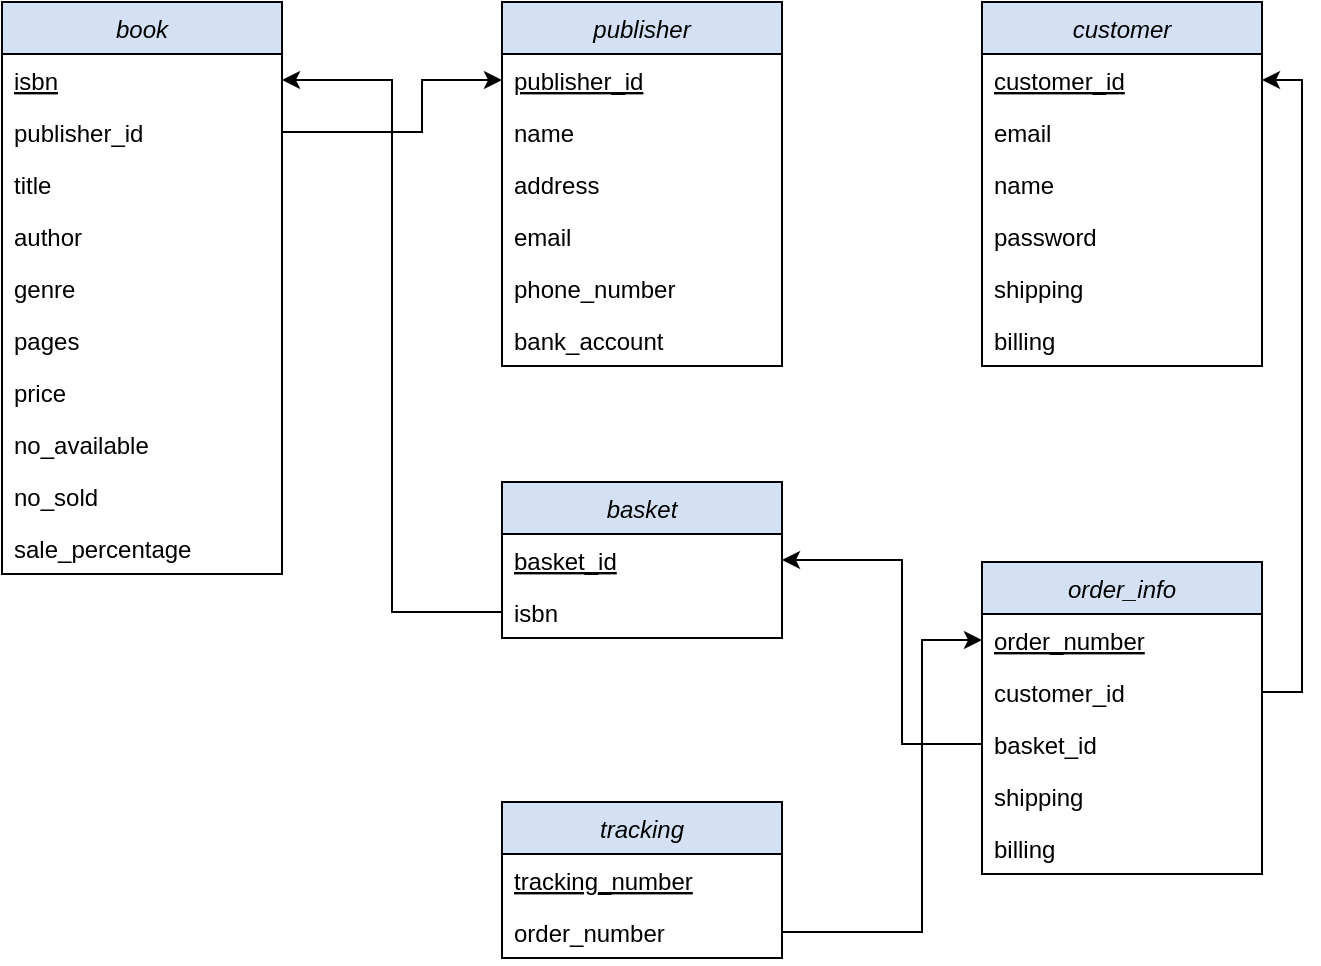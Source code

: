 <mxfile version="16.0.0" type="device"><diagram id="rzOrJ2mNVfrSNOzD0fhR" name="Page-1"><mxGraphModel dx="1342" dy="857" grid="1" gridSize="10" guides="1" tooltips="1" connect="1" arrows="1" fold="1" page="1" pageScale="1" pageWidth="850" pageHeight="1100" math="0" shadow="0"><root><mxCell id="0"/><mxCell id="1" parent="0"/><mxCell id="O2KSAKkRzyeLpv7PkUmw-11" value="publisher" style="swimlane;fontStyle=2;childLayout=stackLayout;horizontal=1;startSize=26;fillColor=#D4E1F5;horizontalStack=0;resizeParent=1;resizeParentMax=0;resizeLast=0;collapsible=1;marginBottom=0;" parent="1" vertex="1"><mxGeometry x="280" y="40" width="140" height="182" as="geometry"/></mxCell><mxCell id="O2KSAKkRzyeLpv7PkUmw-12" value="publisher_id" style="text;strokeColor=none;fillColor=none;align=left;verticalAlign=top;spacingLeft=4;spacingRight=4;overflow=hidden;rotatable=0;points=[[0,0.5],[1,0.5]];portConstraint=eastwest;fontStyle=4" parent="O2KSAKkRzyeLpv7PkUmw-11" vertex="1"><mxGeometry y="26" width="140" height="26" as="geometry"/></mxCell><mxCell id="O2KSAKkRzyeLpv7PkUmw-13" value="name" style="text;strokeColor=none;fillColor=none;align=left;verticalAlign=top;spacingLeft=4;spacingRight=4;overflow=hidden;rotatable=0;points=[[0,0.5],[1,0.5]];portConstraint=eastwest;" parent="O2KSAKkRzyeLpv7PkUmw-11" vertex="1"><mxGeometry y="52" width="140" height="26" as="geometry"/></mxCell><mxCell id="O2KSAKkRzyeLpv7PkUmw-14" value="address" style="text;strokeColor=none;fillColor=none;align=left;verticalAlign=top;spacingLeft=4;spacingRight=4;overflow=hidden;rotatable=0;points=[[0,0.5],[1,0.5]];portConstraint=eastwest;" parent="O2KSAKkRzyeLpv7PkUmw-11" vertex="1"><mxGeometry y="78" width="140" height="26" as="geometry"/></mxCell><mxCell id="O2KSAKkRzyeLpv7PkUmw-15" value="email" style="text;strokeColor=none;fillColor=none;align=left;verticalAlign=top;spacingLeft=4;spacingRight=4;overflow=hidden;rotatable=0;points=[[0,0.5],[1,0.5]];portConstraint=eastwest;" parent="O2KSAKkRzyeLpv7PkUmw-11" vertex="1"><mxGeometry y="104" width="140" height="26" as="geometry"/></mxCell><mxCell id="O2KSAKkRzyeLpv7PkUmw-16" value="phone_number" style="text;strokeColor=none;fillColor=none;align=left;verticalAlign=top;spacingLeft=4;spacingRight=4;overflow=hidden;rotatable=0;points=[[0,0.5],[1,0.5]];portConstraint=eastwest;" parent="O2KSAKkRzyeLpv7PkUmw-11" vertex="1"><mxGeometry y="130" width="140" height="26" as="geometry"/></mxCell><mxCell id="O2KSAKkRzyeLpv7PkUmw-17" value="bank_account" style="text;strokeColor=none;fillColor=none;align=left;verticalAlign=top;spacingLeft=4;spacingRight=4;overflow=hidden;rotatable=0;points=[[0,0.5],[1,0.5]];portConstraint=eastwest;" parent="O2KSAKkRzyeLpv7PkUmw-11" vertex="1"><mxGeometry y="156" width="140" height="26" as="geometry"/></mxCell><mxCell id="O2KSAKkRzyeLpv7PkUmw-19" value="book" style="swimlane;fontStyle=2;childLayout=stackLayout;horizontal=1;startSize=26;fillColor=#D4E1F5;horizontalStack=0;resizeParent=1;resizeParentMax=0;resizeLast=0;collapsible=1;marginBottom=0;" parent="1" vertex="1"><mxGeometry x="30" y="40" width="140" height="286" as="geometry"/></mxCell><mxCell id="O2KSAKkRzyeLpv7PkUmw-20" value="isbn" style="text;strokeColor=none;fillColor=none;align=left;verticalAlign=top;spacingLeft=4;spacingRight=4;overflow=hidden;rotatable=0;points=[[0,0.5],[1,0.5]];portConstraint=eastwest;fontStyle=4" parent="O2KSAKkRzyeLpv7PkUmw-19" vertex="1"><mxGeometry y="26" width="140" height="26" as="geometry"/></mxCell><mxCell id="O2KSAKkRzyeLpv7PkUmw-24" value="publisher_id" style="text;strokeColor=none;fillColor=none;align=left;verticalAlign=top;spacingLeft=4;spacingRight=4;overflow=hidden;rotatable=0;points=[[0,0.5],[1,0.5]];portConstraint=eastwest;fontStyle=0" parent="O2KSAKkRzyeLpv7PkUmw-19" vertex="1"><mxGeometry y="52" width="140" height="26" as="geometry"/></mxCell><mxCell id="O2KSAKkRzyeLpv7PkUmw-21" value="title" style="text;strokeColor=none;fillColor=none;align=left;verticalAlign=top;spacingLeft=4;spacingRight=4;overflow=hidden;rotatable=0;points=[[0,0.5],[1,0.5]];portConstraint=eastwest;" parent="O2KSAKkRzyeLpv7PkUmw-19" vertex="1"><mxGeometry y="78" width="140" height="26" as="geometry"/></mxCell><mxCell id="O2KSAKkRzyeLpv7PkUmw-22" value="author" style="text;strokeColor=none;fillColor=none;align=left;verticalAlign=top;spacingLeft=4;spacingRight=4;overflow=hidden;rotatable=0;points=[[0,0.5],[1,0.5]];portConstraint=eastwest;" parent="O2KSAKkRzyeLpv7PkUmw-19" vertex="1"><mxGeometry y="104" width="140" height="26" as="geometry"/></mxCell><mxCell id="O2KSAKkRzyeLpv7PkUmw-23" value="genre" style="text;strokeColor=none;fillColor=none;align=left;verticalAlign=top;spacingLeft=4;spacingRight=4;overflow=hidden;rotatable=0;points=[[0,0.5],[1,0.5]];portConstraint=eastwest;" parent="O2KSAKkRzyeLpv7PkUmw-19" vertex="1"><mxGeometry y="130" width="140" height="26" as="geometry"/></mxCell><mxCell id="O2KSAKkRzyeLpv7PkUmw-25" value="pages" style="text;strokeColor=none;fillColor=none;align=left;verticalAlign=top;spacingLeft=4;spacingRight=4;overflow=hidden;rotatable=0;points=[[0,0.5],[1,0.5]];portConstraint=eastwest;" parent="O2KSAKkRzyeLpv7PkUmw-19" vertex="1"><mxGeometry y="156" width="140" height="26" as="geometry"/></mxCell><mxCell id="O2KSAKkRzyeLpv7PkUmw-26" value="price" style="text;strokeColor=none;fillColor=none;align=left;verticalAlign=top;spacingLeft=4;spacingRight=4;overflow=hidden;rotatable=0;points=[[0,0.5],[1,0.5]];portConstraint=eastwest;" parent="O2KSAKkRzyeLpv7PkUmw-19" vertex="1"><mxGeometry y="182" width="140" height="26" as="geometry"/></mxCell><mxCell id="ddH6gw-d-33KzTxHczzw-1" value="no_available" style="text;strokeColor=none;fillColor=none;align=left;verticalAlign=top;spacingLeft=4;spacingRight=4;overflow=hidden;rotatable=0;points=[[0,0.5],[1,0.5]];portConstraint=eastwest;" parent="O2KSAKkRzyeLpv7PkUmw-19" vertex="1"><mxGeometry y="208" width="140" height="26" as="geometry"/></mxCell><mxCell id="ddH6gw-d-33KzTxHczzw-2" value="no_sold" style="text;strokeColor=none;fillColor=none;align=left;verticalAlign=top;spacingLeft=4;spacingRight=4;overflow=hidden;rotatable=0;points=[[0,0.5],[1,0.5]];portConstraint=eastwest;" parent="O2KSAKkRzyeLpv7PkUmw-19" vertex="1"><mxGeometry y="234" width="140" height="26" as="geometry"/></mxCell><mxCell id="qJdLEM6f0-66VdHVo_iP-2" value="sale_percentage" style="text;strokeColor=none;fillColor=none;align=left;verticalAlign=top;spacingLeft=4;spacingRight=4;overflow=hidden;rotatable=0;points=[[0,0.5],[1,0.5]];portConstraint=eastwest;" parent="O2KSAKkRzyeLpv7PkUmw-19" vertex="1"><mxGeometry y="260" width="140" height="26" as="geometry"/></mxCell><mxCell id="O2KSAKkRzyeLpv7PkUmw-31" value="basket" style="swimlane;fontStyle=2;childLayout=stackLayout;horizontal=1;startSize=26;fillColor=#D4E1F5;horizontalStack=0;resizeParent=1;resizeParentMax=0;resizeLast=0;collapsible=1;marginBottom=0;" parent="1" vertex="1"><mxGeometry x="280" y="280" width="140" height="78" as="geometry"/></mxCell><mxCell id="O2KSAKkRzyeLpv7PkUmw-32" value="basket_id" style="text;strokeColor=none;fillColor=none;align=left;verticalAlign=top;spacingLeft=4;spacingRight=4;overflow=hidden;rotatable=0;points=[[0,0.5],[1,0.5]];portConstraint=eastwest;fontStyle=4" parent="O2KSAKkRzyeLpv7PkUmw-31" vertex="1"><mxGeometry y="26" width="140" height="26" as="geometry"/></mxCell><mxCell id="O2KSAKkRzyeLpv7PkUmw-33" value="isbn" style="text;strokeColor=none;fillColor=none;align=left;verticalAlign=top;spacingLeft=4;spacingRight=4;overflow=hidden;rotatable=0;points=[[0,0.5],[1,0.5]];portConstraint=eastwest;fontStyle=0" parent="O2KSAKkRzyeLpv7PkUmw-31" vertex="1"><mxGeometry y="52" width="140" height="26" as="geometry"/></mxCell><mxCell id="O2KSAKkRzyeLpv7PkUmw-36" style="edgeStyle=orthogonalEdgeStyle;rounded=0;orthogonalLoop=1;jettySize=auto;html=1;exitX=0;exitY=0.5;exitDx=0;exitDy=0;entryX=1;entryY=0.5;entryDx=0;entryDy=0;" parent="1" source="O2KSAKkRzyeLpv7PkUmw-33" target="O2KSAKkRzyeLpv7PkUmw-20" edge="1"><mxGeometry relative="1" as="geometry"/></mxCell><mxCell id="O2KSAKkRzyeLpv7PkUmw-37" value="customer" style="swimlane;fontStyle=2;childLayout=stackLayout;horizontal=1;startSize=26;fillColor=#D4E1F5;horizontalStack=0;resizeParent=1;resizeParentMax=0;resizeLast=0;collapsible=1;marginBottom=0;" parent="1" vertex="1"><mxGeometry x="520" y="40" width="140" height="182" as="geometry"/></mxCell><mxCell id="O2KSAKkRzyeLpv7PkUmw-38" value="customer_id" style="text;strokeColor=none;fillColor=none;align=left;verticalAlign=top;spacingLeft=4;spacingRight=4;overflow=hidden;rotatable=0;points=[[0,0.5],[1,0.5]];portConstraint=eastwest;fontStyle=4" parent="O2KSAKkRzyeLpv7PkUmw-37" vertex="1"><mxGeometry y="26" width="140" height="26" as="geometry"/></mxCell><mxCell id="O2KSAKkRzyeLpv7PkUmw-39" value="email" style="text;strokeColor=none;fillColor=none;align=left;verticalAlign=top;spacingLeft=4;spacingRight=4;overflow=hidden;rotatable=0;points=[[0,0.5],[1,0.5]];portConstraint=eastwest;" parent="O2KSAKkRzyeLpv7PkUmw-37" vertex="1"><mxGeometry y="52" width="140" height="26" as="geometry"/></mxCell><mxCell id="O2KSAKkRzyeLpv7PkUmw-40" value="name" style="text;strokeColor=none;fillColor=none;align=left;verticalAlign=top;spacingLeft=4;spacingRight=4;overflow=hidden;rotatable=0;points=[[0,0.5],[1,0.5]];portConstraint=eastwest;" parent="O2KSAKkRzyeLpv7PkUmw-37" vertex="1"><mxGeometry y="78" width="140" height="26" as="geometry"/></mxCell><mxCell id="O2KSAKkRzyeLpv7PkUmw-42" value="password" style="text;strokeColor=none;fillColor=none;align=left;verticalAlign=top;spacingLeft=4;spacingRight=4;overflow=hidden;rotatable=0;points=[[0,0.5],[1,0.5]];portConstraint=eastwest;" parent="O2KSAKkRzyeLpv7PkUmw-37" vertex="1"><mxGeometry y="104" width="140" height="26" as="geometry"/></mxCell><mxCell id="O2KSAKkRzyeLpv7PkUmw-43" value="shipping" style="text;strokeColor=none;fillColor=none;align=left;verticalAlign=top;spacingLeft=4;spacingRight=4;overflow=hidden;rotatable=0;points=[[0,0.5],[1,0.5]];portConstraint=eastwest;" parent="O2KSAKkRzyeLpv7PkUmw-37" vertex="1"><mxGeometry y="130" width="140" height="26" as="geometry"/></mxCell><mxCell id="O2KSAKkRzyeLpv7PkUmw-44" value="billing" style="text;strokeColor=none;fillColor=none;align=left;verticalAlign=top;spacingLeft=4;spacingRight=4;overflow=hidden;rotatable=0;points=[[0,0.5],[1,0.5]];portConstraint=eastwest;" parent="O2KSAKkRzyeLpv7PkUmw-37" vertex="1"><mxGeometry y="156" width="140" height="26" as="geometry"/></mxCell><mxCell id="O2KSAKkRzyeLpv7PkUmw-46" value="order_info" style="swimlane;fontStyle=2;childLayout=stackLayout;horizontal=1;startSize=26;fillColor=#D4E1F5;horizontalStack=0;resizeParent=1;resizeParentMax=0;resizeLast=0;collapsible=1;marginBottom=0;" parent="1" vertex="1"><mxGeometry x="520" y="320" width="140" height="156" as="geometry"/></mxCell><mxCell id="O2KSAKkRzyeLpv7PkUmw-47" value="order_number" style="text;strokeColor=none;fillColor=none;align=left;verticalAlign=top;spacingLeft=4;spacingRight=4;overflow=hidden;rotatable=0;points=[[0,0.5],[1,0.5]];portConstraint=eastwest;fontStyle=4" parent="O2KSAKkRzyeLpv7PkUmw-46" vertex="1"><mxGeometry y="26" width="140" height="26" as="geometry"/></mxCell><mxCell id="O2KSAKkRzyeLpv7PkUmw-48" value="customer_id" style="text;strokeColor=none;fillColor=none;align=left;verticalAlign=top;spacingLeft=4;spacingRight=4;overflow=hidden;rotatable=0;points=[[0,0.5],[1,0.5]];portConstraint=eastwest;fontStyle=0" parent="O2KSAKkRzyeLpv7PkUmw-46" vertex="1"><mxGeometry y="52" width="140" height="26" as="geometry"/></mxCell><mxCell id="O2KSAKkRzyeLpv7PkUmw-49" value="basket_id" style="text;strokeColor=none;fillColor=none;align=left;verticalAlign=top;spacingLeft=4;spacingRight=4;overflow=hidden;rotatable=0;points=[[0,0.5],[1,0.5]];portConstraint=eastwest;fontStyle=0" parent="O2KSAKkRzyeLpv7PkUmw-46" vertex="1"><mxGeometry y="78" width="140" height="26" as="geometry"/></mxCell><mxCell id="O2KSAKkRzyeLpv7PkUmw-50" value="shipping" style="text;strokeColor=none;fillColor=none;align=left;verticalAlign=top;spacingLeft=4;spacingRight=4;overflow=hidden;rotatable=0;points=[[0,0.5],[1,0.5]];portConstraint=eastwest;" parent="O2KSAKkRzyeLpv7PkUmw-46" vertex="1"><mxGeometry y="104" width="140" height="26" as="geometry"/></mxCell><mxCell id="O2KSAKkRzyeLpv7PkUmw-51" value="billing" style="text;strokeColor=none;fillColor=none;align=left;verticalAlign=top;spacingLeft=4;spacingRight=4;overflow=hidden;rotatable=0;points=[[0,0.5],[1,0.5]];portConstraint=eastwest;" parent="O2KSAKkRzyeLpv7PkUmw-46" vertex="1"><mxGeometry y="130" width="140" height="26" as="geometry"/></mxCell><mxCell id="O2KSAKkRzyeLpv7PkUmw-53" style="edgeStyle=orthogonalEdgeStyle;rounded=0;orthogonalLoop=1;jettySize=auto;html=1;exitX=1;exitY=0.5;exitDx=0;exitDy=0;entryX=1;entryY=0.5;entryDx=0;entryDy=0;" parent="1" source="O2KSAKkRzyeLpv7PkUmw-48" target="O2KSAKkRzyeLpv7PkUmw-38" edge="1"><mxGeometry relative="1" as="geometry"/></mxCell><mxCell id="O2KSAKkRzyeLpv7PkUmw-54" style="edgeStyle=orthogonalEdgeStyle;rounded=0;orthogonalLoop=1;jettySize=auto;html=1;exitX=0;exitY=0.5;exitDx=0;exitDy=0;entryX=1;entryY=0.5;entryDx=0;entryDy=0;" parent="1" source="O2KSAKkRzyeLpv7PkUmw-49" target="O2KSAKkRzyeLpv7PkUmw-32" edge="1"><mxGeometry relative="1" as="geometry"><Array as="points"><mxPoint x="480" y="411"/><mxPoint x="480" y="319"/></Array></mxGeometry></mxCell><mxCell id="O2KSAKkRzyeLpv7PkUmw-55" value="tracking" style="swimlane;fontStyle=2;childLayout=stackLayout;horizontal=1;startSize=26;fillColor=#D4E1F5;horizontalStack=0;resizeParent=1;resizeParentMax=0;resizeLast=0;collapsible=1;marginBottom=0;" parent="1" vertex="1"><mxGeometry x="280" y="440" width="140" height="78" as="geometry"/></mxCell><mxCell id="O2KSAKkRzyeLpv7PkUmw-57" value="tracking_number" style="text;strokeColor=none;fillColor=none;align=left;verticalAlign=top;spacingLeft=4;spacingRight=4;overflow=hidden;rotatable=0;points=[[0,0.5],[1,0.5]];portConstraint=eastwest;fontStyle=4" parent="O2KSAKkRzyeLpv7PkUmw-55" vertex="1"><mxGeometry y="26" width="140" height="26" as="geometry"/></mxCell><mxCell id="O2KSAKkRzyeLpv7PkUmw-58" value="order_number" style="text;strokeColor=none;fillColor=none;align=left;verticalAlign=top;spacingLeft=4;spacingRight=4;overflow=hidden;rotatable=0;points=[[0,0.5],[1,0.5]];portConstraint=eastwest;fontStyle=0" parent="O2KSAKkRzyeLpv7PkUmw-55" vertex="1"><mxGeometry y="52" width="140" height="26" as="geometry"/></mxCell><mxCell id="O2KSAKkRzyeLpv7PkUmw-60" style="edgeStyle=orthogonalEdgeStyle;rounded=0;orthogonalLoop=1;jettySize=auto;html=1;exitX=1;exitY=0.5;exitDx=0;exitDy=0;entryX=0;entryY=0.5;entryDx=0;entryDy=0;" parent="1" source="O2KSAKkRzyeLpv7PkUmw-58" target="O2KSAKkRzyeLpv7PkUmw-47" edge="1"><mxGeometry relative="1" as="geometry"><Array as="points"><mxPoint x="490" y="505"/><mxPoint x="490" y="359"/></Array></mxGeometry></mxCell><mxCell id="qJdLEM6f0-66VdHVo_iP-1" style="edgeStyle=orthogonalEdgeStyle;rounded=0;orthogonalLoop=1;jettySize=auto;html=1;exitX=1;exitY=0.5;exitDx=0;exitDy=0;entryX=0;entryY=0.5;entryDx=0;entryDy=0;" parent="1" source="O2KSAKkRzyeLpv7PkUmw-24" target="O2KSAKkRzyeLpv7PkUmw-12" edge="1"><mxGeometry relative="1" as="geometry"><Array as="points"><mxPoint x="240" y="105"/><mxPoint x="240" y="79"/></Array></mxGeometry></mxCell></root></mxGraphModel></diagram></mxfile>